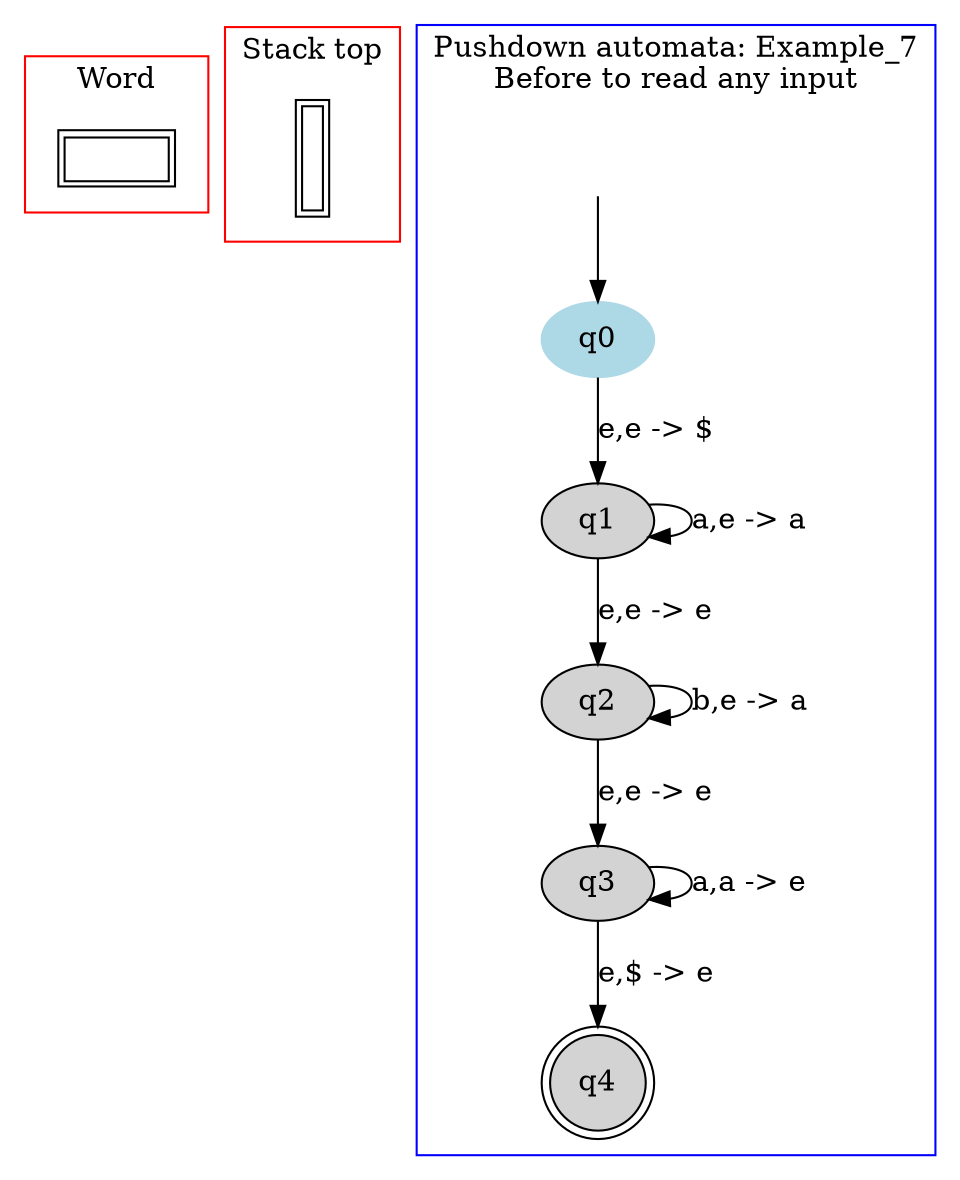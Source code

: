 digraph G {
	subgraph cluster_0 {
		node [shape=plaintext];

struct1 [label=<<TABLE>
<TR>
<TD width="50" height="10"> </TD></TR>
</TABLE>>];
label = "Word";
color=red;
}
	subgraph cluster_2 {
		node [shape=plaintext];

struct2 [label=<<TABLE>
<TR>
<TD width="10" height="50">
</TD>
</TR>
</TABLE>>];
label = "Stack top";
color=red;
}
	subgraph cluster_1 {
		node [style=filled];
		label = "Pushdown automata: Example_7
Before to read any input"
		color=blue;

		q0 [color="lightblue"];
		q1;
		q2;
		q3;
		q4 [shape="doublecircle"];
		q0->q1[label="e,e -> $"];
		q1->q1[label="a,e -> a"];
		q1->q2[label="e,e -> e"];
		q2->q2[label="b,e -> a"];
		q2->q3[label="e,e -> e"];
		q3->q3[label="a,a -> e"];
		q3->q4[label="e,$ -> e"];
x [color=white, label=""];		x->q0	}

}